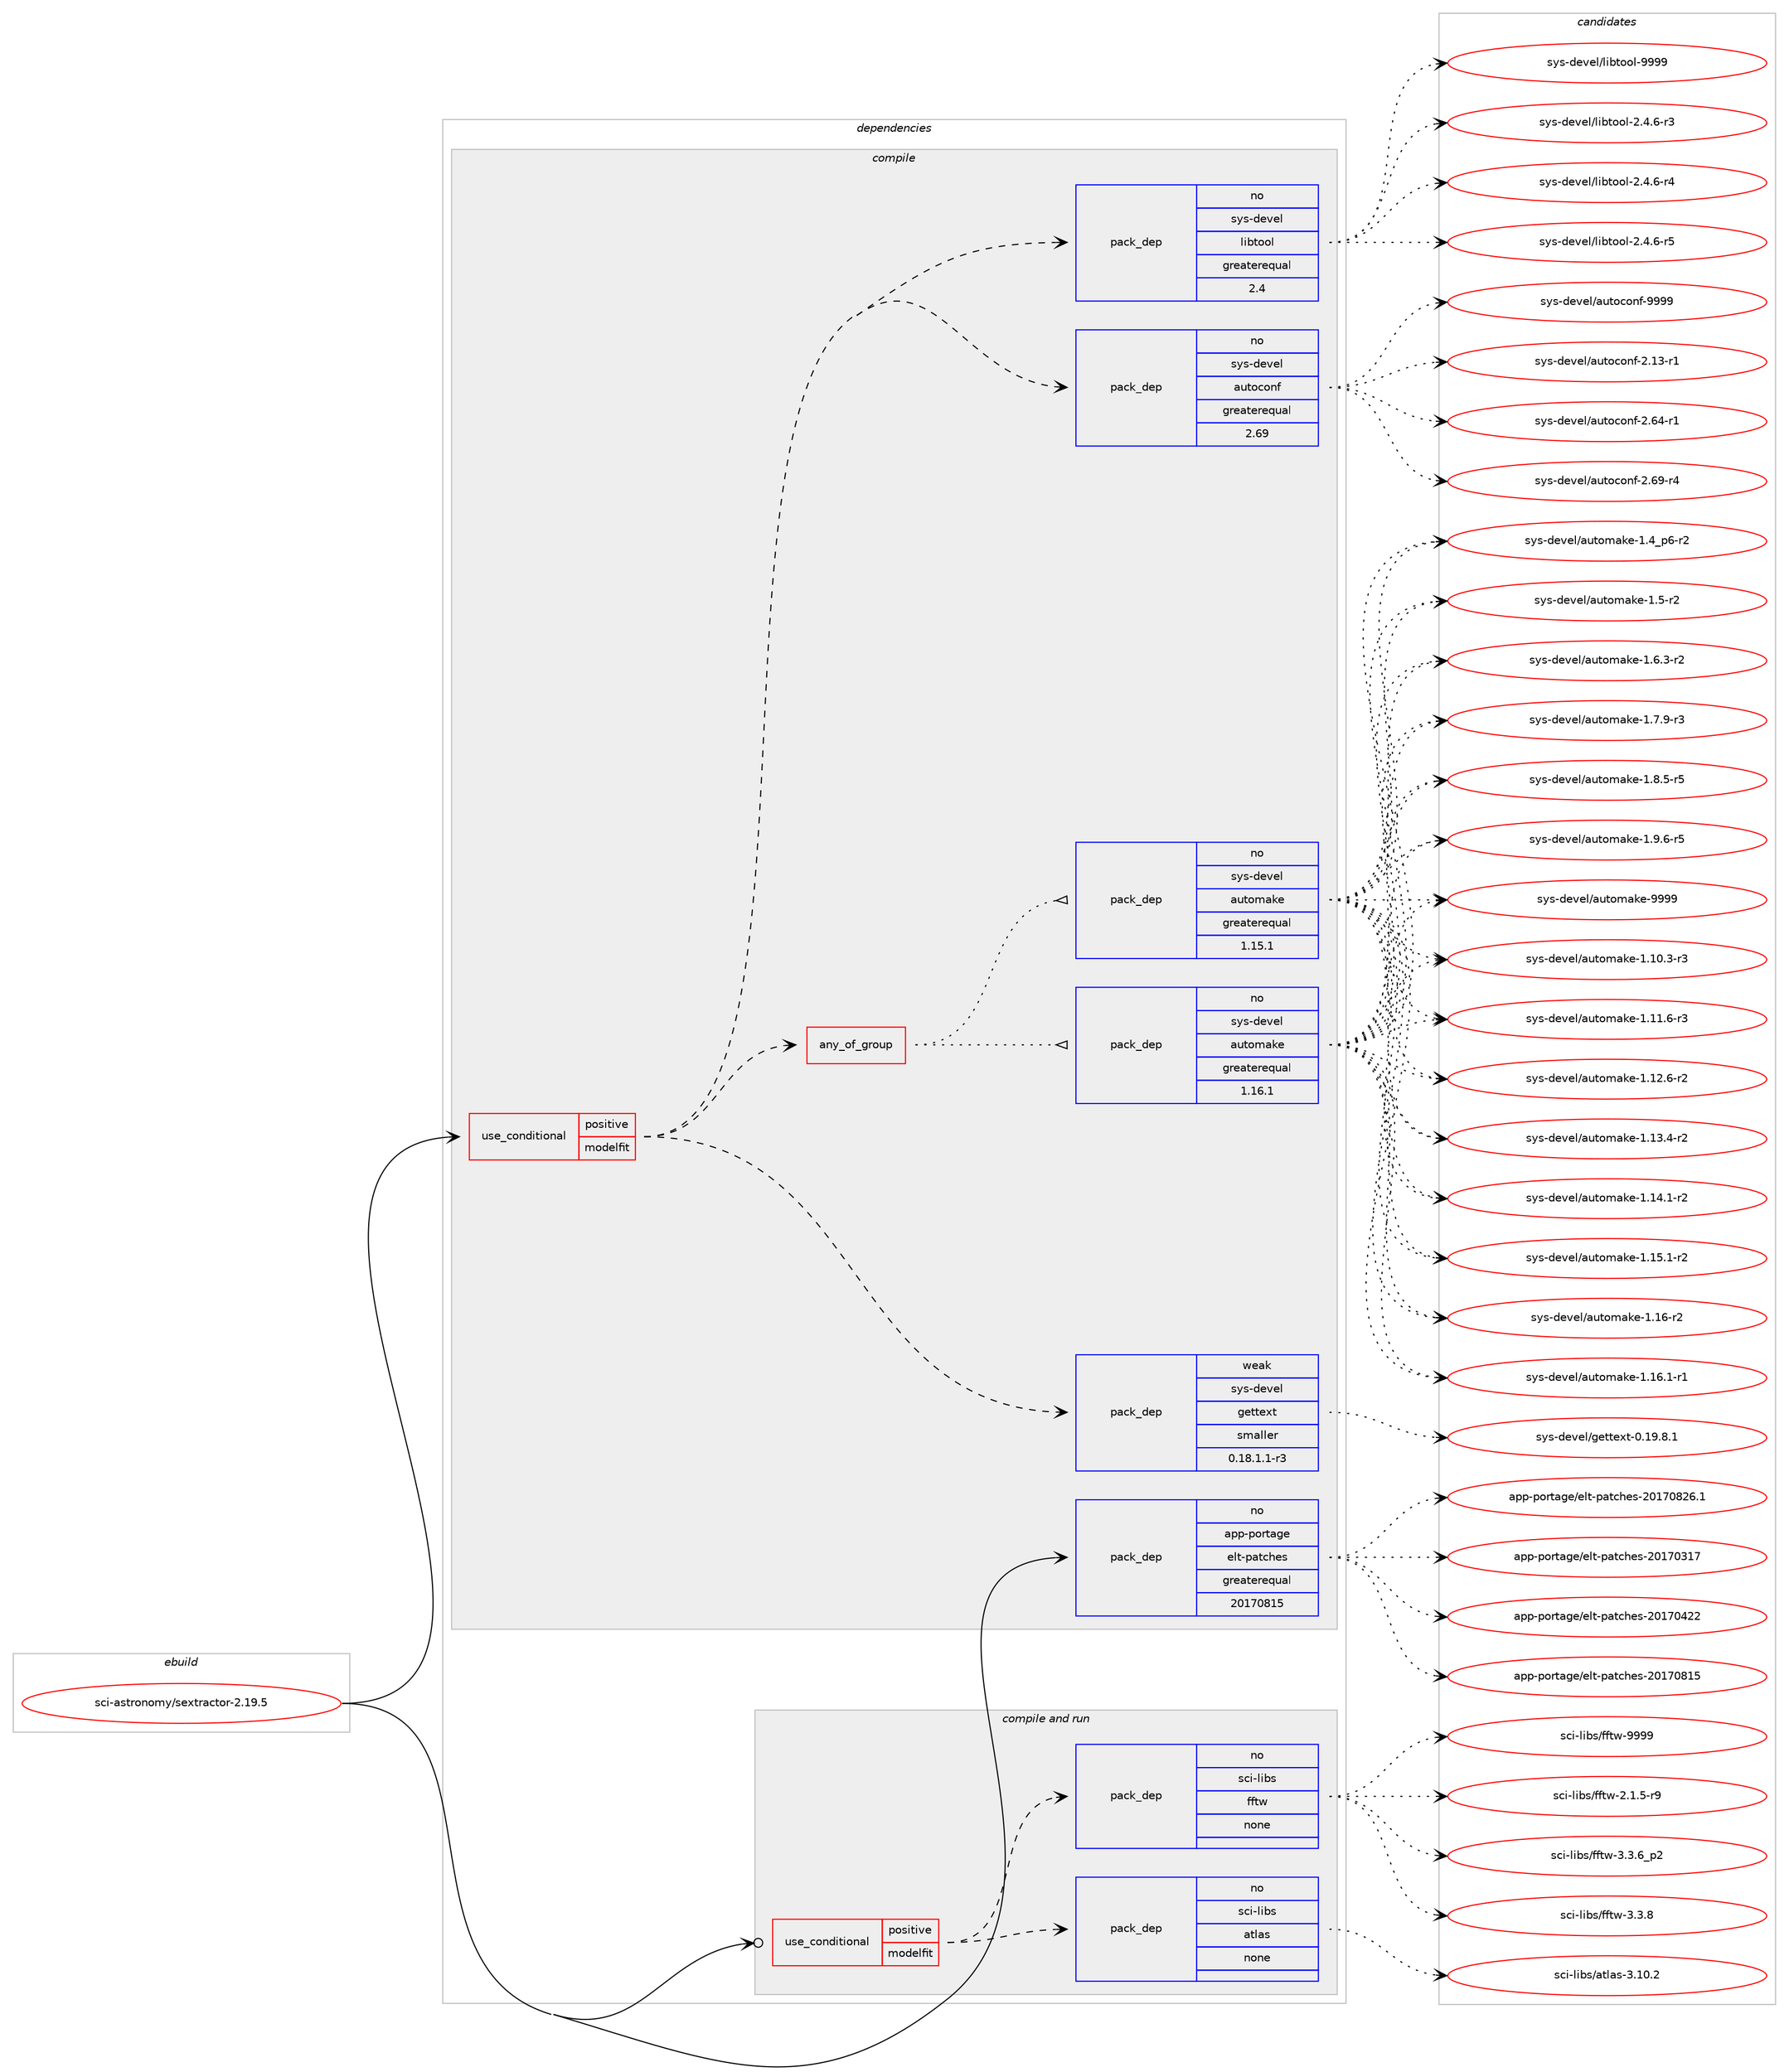 digraph prolog {

# *************
# Graph options
# *************

newrank=true;
concentrate=true;
compound=true;
graph [rankdir=LR,fontname=Helvetica,fontsize=10,ranksep=1.5];#, ranksep=2.5, nodesep=0.2];
edge  [arrowhead=vee];
node  [fontname=Helvetica,fontsize=10];

# **********
# The ebuild
# **********

subgraph cluster_leftcol {
color=gray;
rank=same;
label=<<i>ebuild</i>>;
id [label="sci-astronomy/sextractor-2.19.5", color=red, width=4, href="../sci-astronomy/sextractor-2.19.5.svg"];
}

# ****************
# The dependencies
# ****************

subgraph cluster_midcol {
color=gray;
label=<<i>dependencies</i>>;
subgraph cluster_compile {
fillcolor="#eeeeee";
style=filled;
label=<<i>compile</i>>;
subgraph cond451950 {
dependency1685459 [label=<<TABLE BORDER="0" CELLBORDER="1" CELLSPACING="0" CELLPADDING="4"><TR><TD ROWSPAN="3" CELLPADDING="10">use_conditional</TD></TR><TR><TD>positive</TD></TR><TR><TD>modelfit</TD></TR></TABLE>>, shape=none, color=red];
subgraph pack1205961 {
dependency1685460 [label=<<TABLE BORDER="0" CELLBORDER="1" CELLSPACING="0" CELLPADDING="4" WIDTH="220"><TR><TD ROWSPAN="6" CELLPADDING="30">pack_dep</TD></TR><TR><TD WIDTH="110">weak</TD></TR><TR><TD>sys-devel</TD></TR><TR><TD>gettext</TD></TR><TR><TD>smaller</TD></TR><TR><TD>0.18.1.1-r3</TD></TR></TABLE>>, shape=none, color=blue];
}
dependency1685459:e -> dependency1685460:w [weight=20,style="dashed",arrowhead="vee"];
subgraph any26706 {
dependency1685461 [label=<<TABLE BORDER="0" CELLBORDER="1" CELLSPACING="0" CELLPADDING="4"><TR><TD CELLPADDING="10">any_of_group</TD></TR></TABLE>>, shape=none, color=red];subgraph pack1205962 {
dependency1685462 [label=<<TABLE BORDER="0" CELLBORDER="1" CELLSPACING="0" CELLPADDING="4" WIDTH="220"><TR><TD ROWSPAN="6" CELLPADDING="30">pack_dep</TD></TR><TR><TD WIDTH="110">no</TD></TR><TR><TD>sys-devel</TD></TR><TR><TD>automake</TD></TR><TR><TD>greaterequal</TD></TR><TR><TD>1.16.1</TD></TR></TABLE>>, shape=none, color=blue];
}
dependency1685461:e -> dependency1685462:w [weight=20,style="dotted",arrowhead="oinv"];
subgraph pack1205963 {
dependency1685463 [label=<<TABLE BORDER="0" CELLBORDER="1" CELLSPACING="0" CELLPADDING="4" WIDTH="220"><TR><TD ROWSPAN="6" CELLPADDING="30">pack_dep</TD></TR><TR><TD WIDTH="110">no</TD></TR><TR><TD>sys-devel</TD></TR><TR><TD>automake</TD></TR><TR><TD>greaterequal</TD></TR><TR><TD>1.15.1</TD></TR></TABLE>>, shape=none, color=blue];
}
dependency1685461:e -> dependency1685463:w [weight=20,style="dotted",arrowhead="oinv"];
}
dependency1685459:e -> dependency1685461:w [weight=20,style="dashed",arrowhead="vee"];
subgraph pack1205964 {
dependency1685464 [label=<<TABLE BORDER="0" CELLBORDER="1" CELLSPACING="0" CELLPADDING="4" WIDTH="220"><TR><TD ROWSPAN="6" CELLPADDING="30">pack_dep</TD></TR><TR><TD WIDTH="110">no</TD></TR><TR><TD>sys-devel</TD></TR><TR><TD>autoconf</TD></TR><TR><TD>greaterequal</TD></TR><TR><TD>2.69</TD></TR></TABLE>>, shape=none, color=blue];
}
dependency1685459:e -> dependency1685464:w [weight=20,style="dashed",arrowhead="vee"];
subgraph pack1205965 {
dependency1685465 [label=<<TABLE BORDER="0" CELLBORDER="1" CELLSPACING="0" CELLPADDING="4" WIDTH="220"><TR><TD ROWSPAN="6" CELLPADDING="30">pack_dep</TD></TR><TR><TD WIDTH="110">no</TD></TR><TR><TD>sys-devel</TD></TR><TR><TD>libtool</TD></TR><TR><TD>greaterequal</TD></TR><TR><TD>2.4</TD></TR></TABLE>>, shape=none, color=blue];
}
dependency1685459:e -> dependency1685465:w [weight=20,style="dashed",arrowhead="vee"];
}
id:e -> dependency1685459:w [weight=20,style="solid",arrowhead="vee"];
subgraph pack1205966 {
dependency1685466 [label=<<TABLE BORDER="0" CELLBORDER="1" CELLSPACING="0" CELLPADDING="4" WIDTH="220"><TR><TD ROWSPAN="6" CELLPADDING="30">pack_dep</TD></TR><TR><TD WIDTH="110">no</TD></TR><TR><TD>app-portage</TD></TR><TR><TD>elt-patches</TD></TR><TR><TD>greaterequal</TD></TR><TR><TD>20170815</TD></TR></TABLE>>, shape=none, color=blue];
}
id:e -> dependency1685466:w [weight=20,style="solid",arrowhead="vee"];
}
subgraph cluster_compileandrun {
fillcolor="#eeeeee";
style=filled;
label=<<i>compile and run</i>>;
subgraph cond451951 {
dependency1685467 [label=<<TABLE BORDER="0" CELLBORDER="1" CELLSPACING="0" CELLPADDING="4"><TR><TD ROWSPAN="3" CELLPADDING="10">use_conditional</TD></TR><TR><TD>positive</TD></TR><TR><TD>modelfit</TD></TR></TABLE>>, shape=none, color=red];
subgraph pack1205967 {
dependency1685468 [label=<<TABLE BORDER="0" CELLBORDER="1" CELLSPACING="0" CELLPADDING="4" WIDTH="220"><TR><TD ROWSPAN="6" CELLPADDING="30">pack_dep</TD></TR><TR><TD WIDTH="110">no</TD></TR><TR><TD>sci-libs</TD></TR><TR><TD>atlas</TD></TR><TR><TD>none</TD></TR><TR><TD></TD></TR></TABLE>>, shape=none, color=blue];
}
dependency1685467:e -> dependency1685468:w [weight=20,style="dashed",arrowhead="vee"];
subgraph pack1205968 {
dependency1685469 [label=<<TABLE BORDER="0" CELLBORDER="1" CELLSPACING="0" CELLPADDING="4" WIDTH="220"><TR><TD ROWSPAN="6" CELLPADDING="30">pack_dep</TD></TR><TR><TD WIDTH="110">no</TD></TR><TR><TD>sci-libs</TD></TR><TR><TD>fftw</TD></TR><TR><TD>none</TD></TR><TR><TD></TD></TR></TABLE>>, shape=none, color=blue];
}
dependency1685467:e -> dependency1685469:w [weight=20,style="dashed",arrowhead="vee"];
}
id:e -> dependency1685467:w [weight=20,style="solid",arrowhead="odotvee"];
}
subgraph cluster_run {
fillcolor="#eeeeee";
style=filled;
label=<<i>run</i>>;
}
}

# **************
# The candidates
# **************

subgraph cluster_choices {
rank=same;
color=gray;
label=<<i>candidates</i>>;

subgraph choice1205961 {
color=black;
nodesep=1;
choice1151211154510010111810110847103101116116101120116454846495746564649 [label="sys-devel/gettext-0.19.8.1", color=red, width=4,href="../sys-devel/gettext-0.19.8.1.svg"];
dependency1685460:e -> choice1151211154510010111810110847103101116116101120116454846495746564649:w [style=dotted,weight="100"];
}
subgraph choice1205962 {
color=black;
nodesep=1;
choice11512111545100101118101108479711711611110997107101454946494846514511451 [label="sys-devel/automake-1.10.3-r3", color=red, width=4,href="../sys-devel/automake-1.10.3-r3.svg"];
choice11512111545100101118101108479711711611110997107101454946494946544511451 [label="sys-devel/automake-1.11.6-r3", color=red, width=4,href="../sys-devel/automake-1.11.6-r3.svg"];
choice11512111545100101118101108479711711611110997107101454946495046544511450 [label="sys-devel/automake-1.12.6-r2", color=red, width=4,href="../sys-devel/automake-1.12.6-r2.svg"];
choice11512111545100101118101108479711711611110997107101454946495146524511450 [label="sys-devel/automake-1.13.4-r2", color=red, width=4,href="../sys-devel/automake-1.13.4-r2.svg"];
choice11512111545100101118101108479711711611110997107101454946495246494511450 [label="sys-devel/automake-1.14.1-r2", color=red, width=4,href="../sys-devel/automake-1.14.1-r2.svg"];
choice11512111545100101118101108479711711611110997107101454946495346494511450 [label="sys-devel/automake-1.15.1-r2", color=red, width=4,href="../sys-devel/automake-1.15.1-r2.svg"];
choice1151211154510010111810110847971171161111099710710145494649544511450 [label="sys-devel/automake-1.16-r2", color=red, width=4,href="../sys-devel/automake-1.16-r2.svg"];
choice11512111545100101118101108479711711611110997107101454946495446494511449 [label="sys-devel/automake-1.16.1-r1", color=red, width=4,href="../sys-devel/automake-1.16.1-r1.svg"];
choice115121115451001011181011084797117116111109971071014549465295112544511450 [label="sys-devel/automake-1.4_p6-r2", color=red, width=4,href="../sys-devel/automake-1.4_p6-r2.svg"];
choice11512111545100101118101108479711711611110997107101454946534511450 [label="sys-devel/automake-1.5-r2", color=red, width=4,href="../sys-devel/automake-1.5-r2.svg"];
choice115121115451001011181011084797117116111109971071014549465446514511450 [label="sys-devel/automake-1.6.3-r2", color=red, width=4,href="../sys-devel/automake-1.6.3-r2.svg"];
choice115121115451001011181011084797117116111109971071014549465546574511451 [label="sys-devel/automake-1.7.9-r3", color=red, width=4,href="../sys-devel/automake-1.7.9-r3.svg"];
choice115121115451001011181011084797117116111109971071014549465646534511453 [label="sys-devel/automake-1.8.5-r5", color=red, width=4,href="../sys-devel/automake-1.8.5-r5.svg"];
choice115121115451001011181011084797117116111109971071014549465746544511453 [label="sys-devel/automake-1.9.6-r5", color=red, width=4,href="../sys-devel/automake-1.9.6-r5.svg"];
choice115121115451001011181011084797117116111109971071014557575757 [label="sys-devel/automake-9999", color=red, width=4,href="../sys-devel/automake-9999.svg"];
dependency1685462:e -> choice11512111545100101118101108479711711611110997107101454946494846514511451:w [style=dotted,weight="100"];
dependency1685462:e -> choice11512111545100101118101108479711711611110997107101454946494946544511451:w [style=dotted,weight="100"];
dependency1685462:e -> choice11512111545100101118101108479711711611110997107101454946495046544511450:w [style=dotted,weight="100"];
dependency1685462:e -> choice11512111545100101118101108479711711611110997107101454946495146524511450:w [style=dotted,weight="100"];
dependency1685462:e -> choice11512111545100101118101108479711711611110997107101454946495246494511450:w [style=dotted,weight="100"];
dependency1685462:e -> choice11512111545100101118101108479711711611110997107101454946495346494511450:w [style=dotted,weight="100"];
dependency1685462:e -> choice1151211154510010111810110847971171161111099710710145494649544511450:w [style=dotted,weight="100"];
dependency1685462:e -> choice11512111545100101118101108479711711611110997107101454946495446494511449:w [style=dotted,weight="100"];
dependency1685462:e -> choice115121115451001011181011084797117116111109971071014549465295112544511450:w [style=dotted,weight="100"];
dependency1685462:e -> choice11512111545100101118101108479711711611110997107101454946534511450:w [style=dotted,weight="100"];
dependency1685462:e -> choice115121115451001011181011084797117116111109971071014549465446514511450:w [style=dotted,weight="100"];
dependency1685462:e -> choice115121115451001011181011084797117116111109971071014549465546574511451:w [style=dotted,weight="100"];
dependency1685462:e -> choice115121115451001011181011084797117116111109971071014549465646534511453:w [style=dotted,weight="100"];
dependency1685462:e -> choice115121115451001011181011084797117116111109971071014549465746544511453:w [style=dotted,weight="100"];
dependency1685462:e -> choice115121115451001011181011084797117116111109971071014557575757:w [style=dotted,weight="100"];
}
subgraph choice1205963 {
color=black;
nodesep=1;
choice11512111545100101118101108479711711611110997107101454946494846514511451 [label="sys-devel/automake-1.10.3-r3", color=red, width=4,href="../sys-devel/automake-1.10.3-r3.svg"];
choice11512111545100101118101108479711711611110997107101454946494946544511451 [label="sys-devel/automake-1.11.6-r3", color=red, width=4,href="../sys-devel/automake-1.11.6-r3.svg"];
choice11512111545100101118101108479711711611110997107101454946495046544511450 [label="sys-devel/automake-1.12.6-r2", color=red, width=4,href="../sys-devel/automake-1.12.6-r2.svg"];
choice11512111545100101118101108479711711611110997107101454946495146524511450 [label="sys-devel/automake-1.13.4-r2", color=red, width=4,href="../sys-devel/automake-1.13.4-r2.svg"];
choice11512111545100101118101108479711711611110997107101454946495246494511450 [label="sys-devel/automake-1.14.1-r2", color=red, width=4,href="../sys-devel/automake-1.14.1-r2.svg"];
choice11512111545100101118101108479711711611110997107101454946495346494511450 [label="sys-devel/automake-1.15.1-r2", color=red, width=4,href="../sys-devel/automake-1.15.1-r2.svg"];
choice1151211154510010111810110847971171161111099710710145494649544511450 [label="sys-devel/automake-1.16-r2", color=red, width=4,href="../sys-devel/automake-1.16-r2.svg"];
choice11512111545100101118101108479711711611110997107101454946495446494511449 [label="sys-devel/automake-1.16.1-r1", color=red, width=4,href="../sys-devel/automake-1.16.1-r1.svg"];
choice115121115451001011181011084797117116111109971071014549465295112544511450 [label="sys-devel/automake-1.4_p6-r2", color=red, width=4,href="../sys-devel/automake-1.4_p6-r2.svg"];
choice11512111545100101118101108479711711611110997107101454946534511450 [label="sys-devel/automake-1.5-r2", color=red, width=4,href="../sys-devel/automake-1.5-r2.svg"];
choice115121115451001011181011084797117116111109971071014549465446514511450 [label="sys-devel/automake-1.6.3-r2", color=red, width=4,href="../sys-devel/automake-1.6.3-r2.svg"];
choice115121115451001011181011084797117116111109971071014549465546574511451 [label="sys-devel/automake-1.7.9-r3", color=red, width=4,href="../sys-devel/automake-1.7.9-r3.svg"];
choice115121115451001011181011084797117116111109971071014549465646534511453 [label="sys-devel/automake-1.8.5-r5", color=red, width=4,href="../sys-devel/automake-1.8.5-r5.svg"];
choice115121115451001011181011084797117116111109971071014549465746544511453 [label="sys-devel/automake-1.9.6-r5", color=red, width=4,href="../sys-devel/automake-1.9.6-r5.svg"];
choice115121115451001011181011084797117116111109971071014557575757 [label="sys-devel/automake-9999", color=red, width=4,href="../sys-devel/automake-9999.svg"];
dependency1685463:e -> choice11512111545100101118101108479711711611110997107101454946494846514511451:w [style=dotted,weight="100"];
dependency1685463:e -> choice11512111545100101118101108479711711611110997107101454946494946544511451:w [style=dotted,weight="100"];
dependency1685463:e -> choice11512111545100101118101108479711711611110997107101454946495046544511450:w [style=dotted,weight="100"];
dependency1685463:e -> choice11512111545100101118101108479711711611110997107101454946495146524511450:w [style=dotted,weight="100"];
dependency1685463:e -> choice11512111545100101118101108479711711611110997107101454946495246494511450:w [style=dotted,weight="100"];
dependency1685463:e -> choice11512111545100101118101108479711711611110997107101454946495346494511450:w [style=dotted,weight="100"];
dependency1685463:e -> choice1151211154510010111810110847971171161111099710710145494649544511450:w [style=dotted,weight="100"];
dependency1685463:e -> choice11512111545100101118101108479711711611110997107101454946495446494511449:w [style=dotted,weight="100"];
dependency1685463:e -> choice115121115451001011181011084797117116111109971071014549465295112544511450:w [style=dotted,weight="100"];
dependency1685463:e -> choice11512111545100101118101108479711711611110997107101454946534511450:w [style=dotted,weight="100"];
dependency1685463:e -> choice115121115451001011181011084797117116111109971071014549465446514511450:w [style=dotted,weight="100"];
dependency1685463:e -> choice115121115451001011181011084797117116111109971071014549465546574511451:w [style=dotted,weight="100"];
dependency1685463:e -> choice115121115451001011181011084797117116111109971071014549465646534511453:w [style=dotted,weight="100"];
dependency1685463:e -> choice115121115451001011181011084797117116111109971071014549465746544511453:w [style=dotted,weight="100"];
dependency1685463:e -> choice115121115451001011181011084797117116111109971071014557575757:w [style=dotted,weight="100"];
}
subgraph choice1205964 {
color=black;
nodesep=1;
choice1151211154510010111810110847971171161119911111010245504649514511449 [label="sys-devel/autoconf-2.13-r1", color=red, width=4,href="../sys-devel/autoconf-2.13-r1.svg"];
choice1151211154510010111810110847971171161119911111010245504654524511449 [label="sys-devel/autoconf-2.64-r1", color=red, width=4,href="../sys-devel/autoconf-2.64-r1.svg"];
choice1151211154510010111810110847971171161119911111010245504654574511452 [label="sys-devel/autoconf-2.69-r4", color=red, width=4,href="../sys-devel/autoconf-2.69-r4.svg"];
choice115121115451001011181011084797117116111991111101024557575757 [label="sys-devel/autoconf-9999", color=red, width=4,href="../sys-devel/autoconf-9999.svg"];
dependency1685464:e -> choice1151211154510010111810110847971171161119911111010245504649514511449:w [style=dotted,weight="100"];
dependency1685464:e -> choice1151211154510010111810110847971171161119911111010245504654524511449:w [style=dotted,weight="100"];
dependency1685464:e -> choice1151211154510010111810110847971171161119911111010245504654574511452:w [style=dotted,weight="100"];
dependency1685464:e -> choice115121115451001011181011084797117116111991111101024557575757:w [style=dotted,weight="100"];
}
subgraph choice1205965 {
color=black;
nodesep=1;
choice1151211154510010111810110847108105981161111111084550465246544511451 [label="sys-devel/libtool-2.4.6-r3", color=red, width=4,href="../sys-devel/libtool-2.4.6-r3.svg"];
choice1151211154510010111810110847108105981161111111084550465246544511452 [label="sys-devel/libtool-2.4.6-r4", color=red, width=4,href="../sys-devel/libtool-2.4.6-r4.svg"];
choice1151211154510010111810110847108105981161111111084550465246544511453 [label="sys-devel/libtool-2.4.6-r5", color=red, width=4,href="../sys-devel/libtool-2.4.6-r5.svg"];
choice1151211154510010111810110847108105981161111111084557575757 [label="sys-devel/libtool-9999", color=red, width=4,href="../sys-devel/libtool-9999.svg"];
dependency1685465:e -> choice1151211154510010111810110847108105981161111111084550465246544511451:w [style=dotted,weight="100"];
dependency1685465:e -> choice1151211154510010111810110847108105981161111111084550465246544511452:w [style=dotted,weight="100"];
dependency1685465:e -> choice1151211154510010111810110847108105981161111111084550465246544511453:w [style=dotted,weight="100"];
dependency1685465:e -> choice1151211154510010111810110847108105981161111111084557575757:w [style=dotted,weight="100"];
}
subgraph choice1205966 {
color=black;
nodesep=1;
choice97112112451121111141169710310147101108116451129711699104101115455048495548514955 [label="app-portage/elt-patches-20170317", color=red, width=4,href="../app-portage/elt-patches-20170317.svg"];
choice97112112451121111141169710310147101108116451129711699104101115455048495548525050 [label="app-portage/elt-patches-20170422", color=red, width=4,href="../app-portage/elt-patches-20170422.svg"];
choice97112112451121111141169710310147101108116451129711699104101115455048495548564953 [label="app-portage/elt-patches-20170815", color=red, width=4,href="../app-portage/elt-patches-20170815.svg"];
choice971121124511211111411697103101471011081164511297116991041011154550484955485650544649 [label="app-portage/elt-patches-20170826.1", color=red, width=4,href="../app-portage/elt-patches-20170826.1.svg"];
dependency1685466:e -> choice97112112451121111141169710310147101108116451129711699104101115455048495548514955:w [style=dotted,weight="100"];
dependency1685466:e -> choice97112112451121111141169710310147101108116451129711699104101115455048495548525050:w [style=dotted,weight="100"];
dependency1685466:e -> choice97112112451121111141169710310147101108116451129711699104101115455048495548564953:w [style=dotted,weight="100"];
dependency1685466:e -> choice971121124511211111411697103101471011081164511297116991041011154550484955485650544649:w [style=dotted,weight="100"];
}
subgraph choice1205967 {
color=black;
nodesep=1;
choice11599105451081059811547971161089711545514649484650 [label="sci-libs/atlas-3.10.2", color=red, width=4,href="../sci-libs/atlas-3.10.2.svg"];
dependency1685468:e -> choice11599105451081059811547971161089711545514649484650:w [style=dotted,weight="100"];
}
subgraph choice1205968 {
color=black;
nodesep=1;
choice115991054510810598115471021021161194550464946534511457 [label="sci-libs/fftw-2.1.5-r9", color=red, width=4,href="../sci-libs/fftw-2.1.5-r9.svg"];
choice115991054510810598115471021021161194551465146549511250 [label="sci-libs/fftw-3.3.6_p2", color=red, width=4,href="../sci-libs/fftw-3.3.6_p2.svg"];
choice11599105451081059811547102102116119455146514656 [label="sci-libs/fftw-3.3.8", color=red, width=4,href="../sci-libs/fftw-3.3.8.svg"];
choice115991054510810598115471021021161194557575757 [label="sci-libs/fftw-9999", color=red, width=4,href="../sci-libs/fftw-9999.svg"];
dependency1685469:e -> choice115991054510810598115471021021161194550464946534511457:w [style=dotted,weight="100"];
dependency1685469:e -> choice115991054510810598115471021021161194551465146549511250:w [style=dotted,weight="100"];
dependency1685469:e -> choice11599105451081059811547102102116119455146514656:w [style=dotted,weight="100"];
dependency1685469:e -> choice115991054510810598115471021021161194557575757:w [style=dotted,weight="100"];
}
}

}
